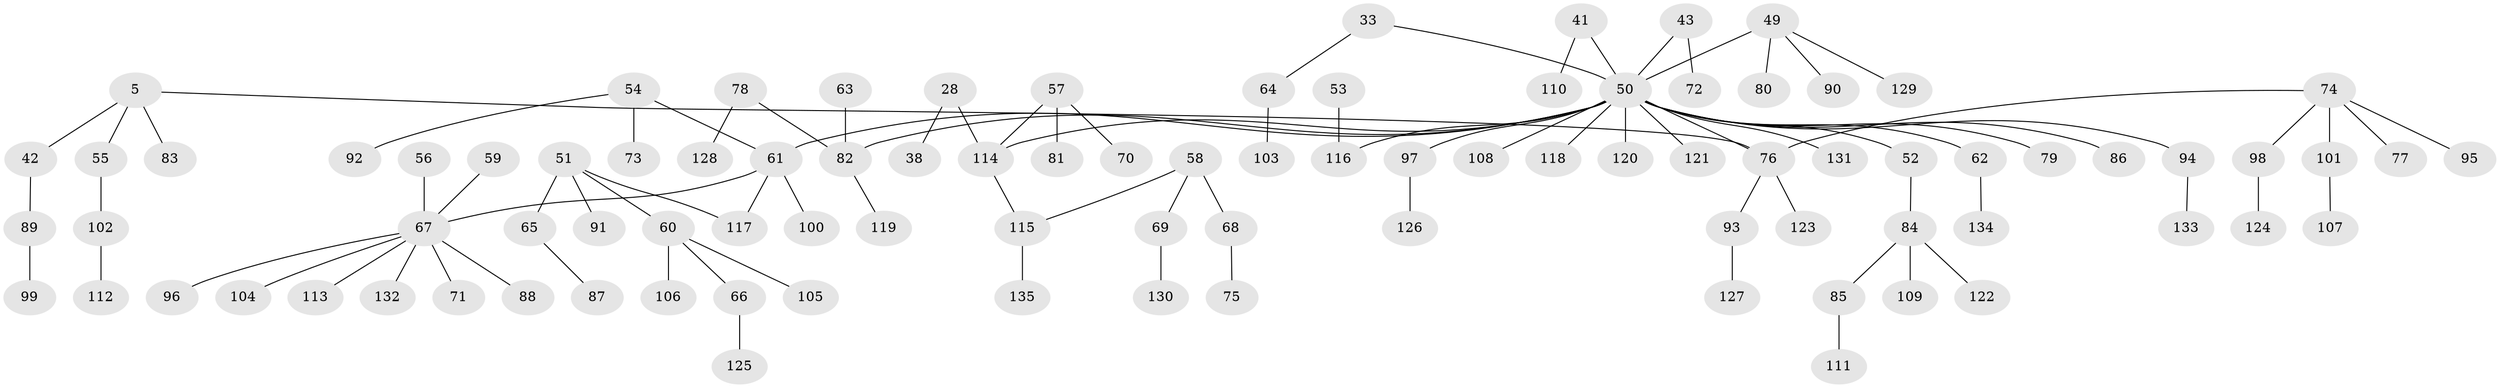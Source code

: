 // original degree distribution, {3: 0.1259259259259259, 5: 0.037037037037037035, 6: 0.014814814814814815, 7: 0.007407407407407408, 2: 0.26666666666666666, 4: 0.06666666666666667, 1: 0.48148148148148145}
// Generated by graph-tools (version 1.1) at 2025/56/03/04/25 21:56:22]
// undirected, 94 vertices, 93 edges
graph export_dot {
graph [start="1"]
  node [color=gray90,style=filled];
  5 [super="+1"];
  28;
  33;
  38;
  41 [super="+27"];
  42;
  43;
  49;
  50 [super="+39+35+40+44"];
  51;
  52;
  53;
  54 [super="+26+48"];
  55;
  56;
  57;
  58;
  59;
  60;
  61 [super="+4"];
  62;
  63;
  64;
  65;
  66;
  67 [super="+45+46"];
  68;
  69;
  70;
  71;
  72;
  73;
  74 [super="+31+37"];
  75;
  76 [super="+2"];
  77;
  78;
  79;
  80;
  81;
  82 [super="+32"];
  83;
  84;
  85;
  86;
  87;
  88;
  89;
  90;
  91;
  92;
  93;
  94;
  95;
  96;
  97;
  98;
  99;
  100;
  101;
  102;
  103;
  104;
  105;
  106;
  107;
  108;
  109;
  110;
  111;
  112;
  113;
  114 [super="+20"];
  115 [super="+34"];
  116 [super="+30"];
  117 [super="+47"];
  118;
  119;
  120;
  121;
  122;
  123;
  124;
  125;
  126;
  127;
  128;
  129;
  130;
  131;
  132;
  133;
  134;
  135;
  5 -- 55;
  5 -- 83;
  5 -- 42;
  5 -- 76;
  28 -- 38;
  28 -- 114;
  33 -- 64;
  33 -- 50;
  41 -- 110;
  41 -- 50;
  42 -- 89;
  43 -- 72;
  43 -- 50;
  49 -- 80;
  49 -- 90;
  49 -- 129;
  49 -- 50;
  50 -- 52;
  50 -- 131;
  50 -- 76;
  50 -- 79;
  50 -- 86;
  50 -- 94;
  50 -- 97;
  50 -- 108;
  50 -- 114;
  50 -- 116;
  50 -- 118;
  50 -- 120;
  50 -- 121;
  50 -- 61;
  50 -- 62;
  50 -- 82;
  51 -- 60;
  51 -- 65;
  51 -- 91;
  51 -- 117;
  52 -- 84;
  53 -- 116;
  54 -- 92;
  54 -- 61;
  54 -- 73;
  55 -- 102;
  56 -- 67;
  57 -- 70;
  57 -- 81;
  57 -- 114;
  58 -- 68;
  58 -- 69;
  58 -- 115;
  59 -- 67;
  60 -- 66;
  60 -- 105;
  60 -- 106;
  61 -- 100;
  61 -- 117;
  61 -- 67;
  62 -- 134;
  63 -- 82;
  64 -- 103;
  65 -- 87;
  66 -- 125;
  67 -- 71;
  67 -- 88;
  67 -- 113;
  67 -- 132;
  67 -- 96;
  67 -- 104;
  68 -- 75;
  69 -- 130;
  74 -- 98;
  74 -- 101;
  74 -- 76;
  74 -- 77;
  74 -- 95;
  76 -- 93;
  76 -- 123;
  78 -- 128;
  78 -- 82;
  82 -- 119;
  84 -- 85;
  84 -- 109;
  84 -- 122;
  85 -- 111;
  89 -- 99;
  93 -- 127;
  94 -- 133;
  97 -- 126;
  98 -- 124;
  101 -- 107;
  102 -- 112;
  114 -- 115;
  115 -- 135;
}
